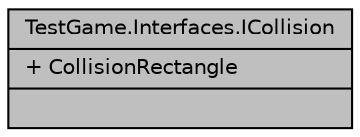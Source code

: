 digraph "TestGame.Interfaces.ICollision"
{
 // INTERACTIVE_SVG=YES
 // LATEX_PDF_SIZE
  edge [fontname="Helvetica",fontsize="10",labelfontname="Helvetica",labelfontsize="10"];
  node [fontname="Helvetica",fontsize="10",shape=record];
  Node1 [label="{TestGame.Interfaces.ICollision\n|+ CollisionRectangle\l|}",height=0.2,width=0.4,color="black", fillcolor="grey75", style="filled", fontcolor="black",tooltip=" "];
}
